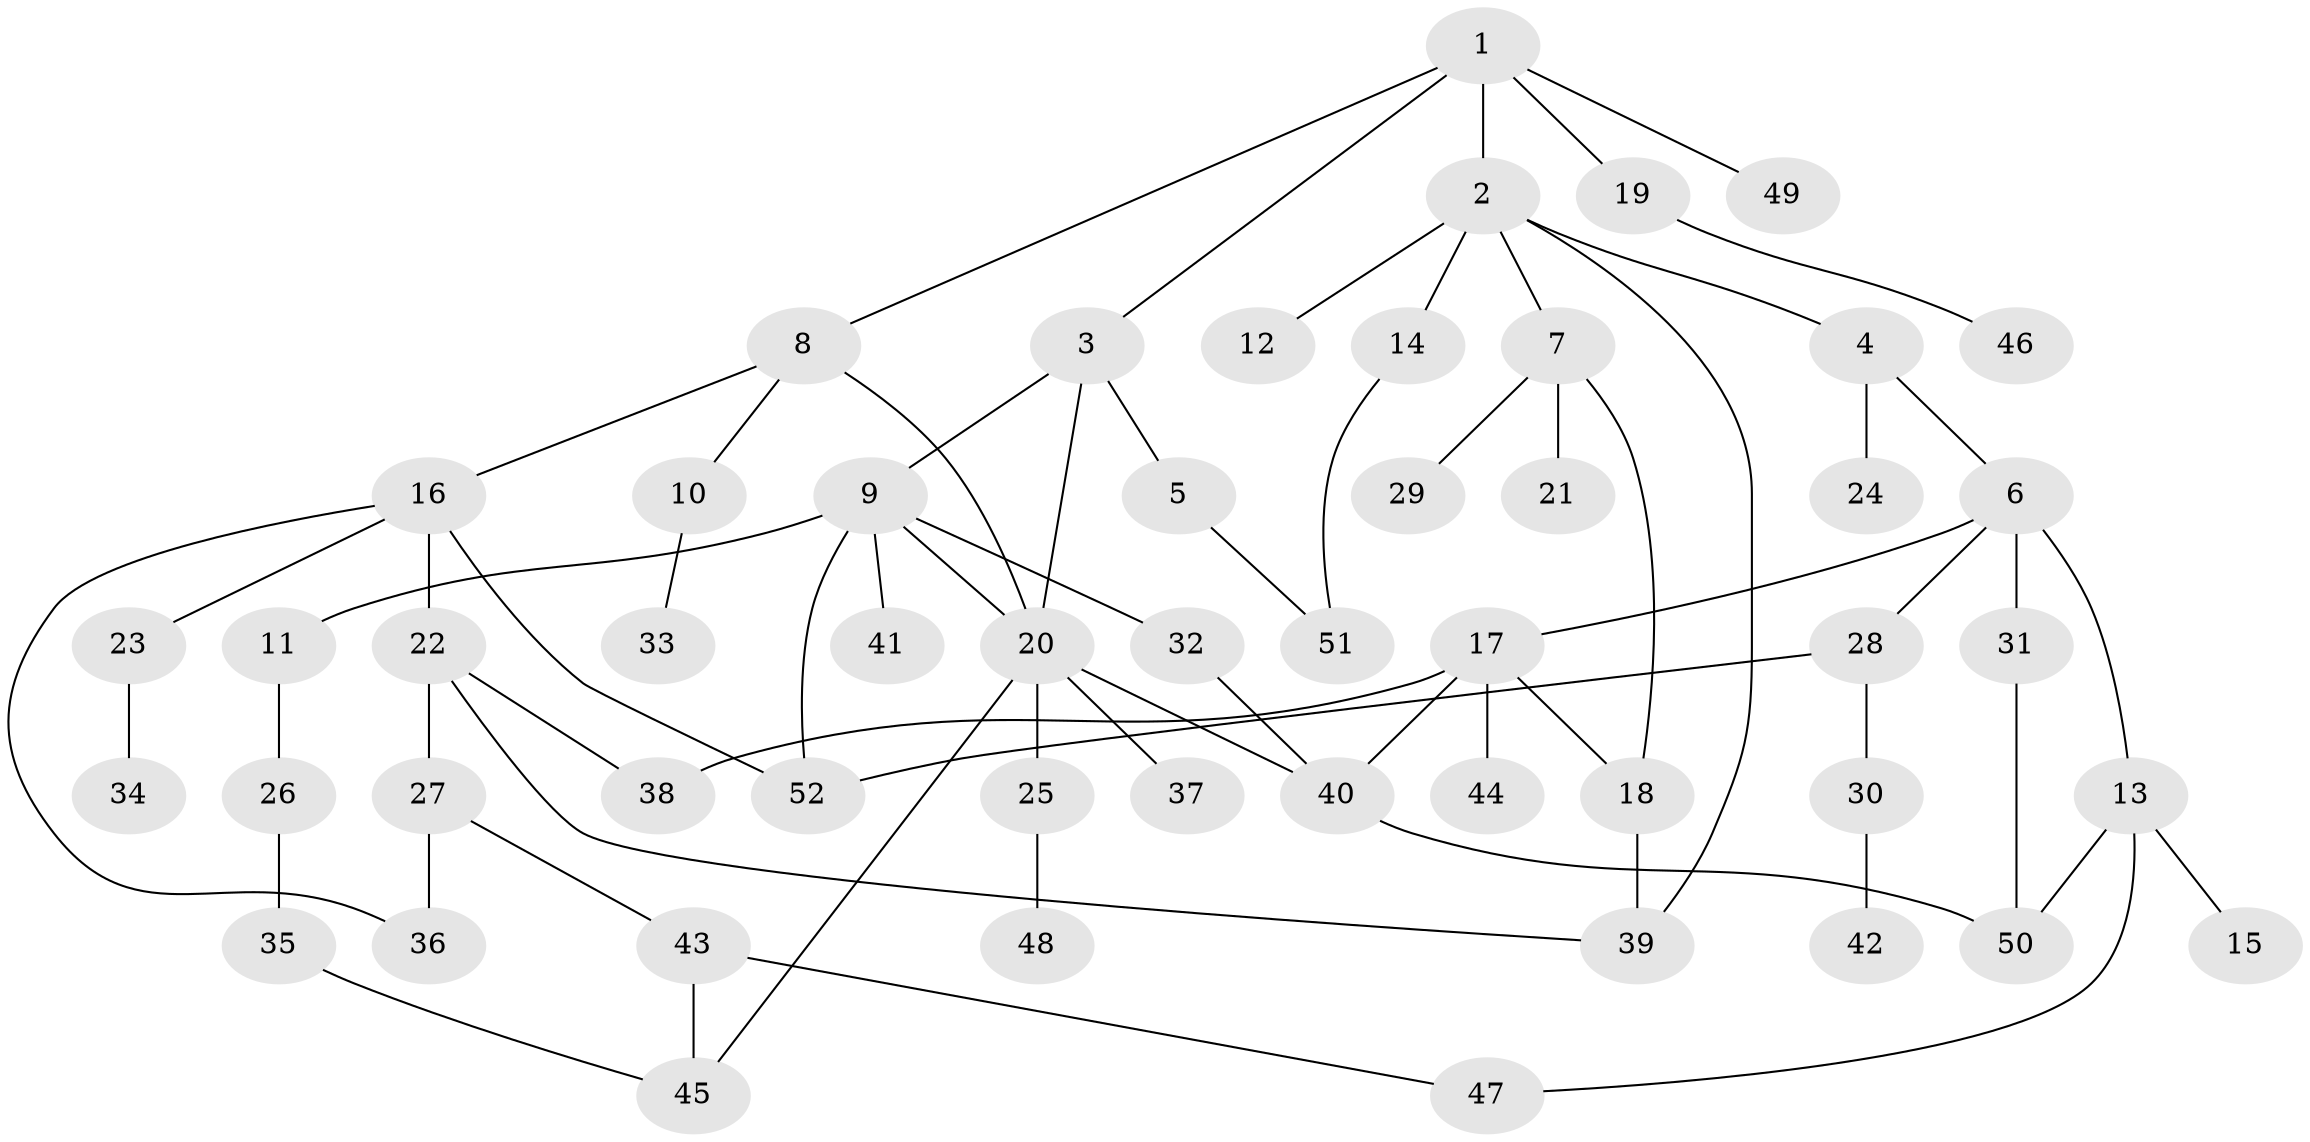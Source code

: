 // Generated by graph-tools (version 1.1) at 2025/49/03/09/25 03:49:21]
// undirected, 52 vertices, 68 edges
graph export_dot {
graph [start="1"]
  node [color=gray90,style=filled];
  1;
  2;
  3;
  4;
  5;
  6;
  7;
  8;
  9;
  10;
  11;
  12;
  13;
  14;
  15;
  16;
  17;
  18;
  19;
  20;
  21;
  22;
  23;
  24;
  25;
  26;
  27;
  28;
  29;
  30;
  31;
  32;
  33;
  34;
  35;
  36;
  37;
  38;
  39;
  40;
  41;
  42;
  43;
  44;
  45;
  46;
  47;
  48;
  49;
  50;
  51;
  52;
  1 -- 2;
  1 -- 3;
  1 -- 8;
  1 -- 19;
  1 -- 49;
  2 -- 4;
  2 -- 7;
  2 -- 12;
  2 -- 14;
  2 -- 39;
  3 -- 5;
  3 -- 9;
  3 -- 20;
  4 -- 6;
  4 -- 24;
  5 -- 51;
  6 -- 13;
  6 -- 17;
  6 -- 28;
  6 -- 31;
  7 -- 18;
  7 -- 21;
  7 -- 29;
  8 -- 10;
  8 -- 16;
  8 -- 20;
  9 -- 11;
  9 -- 20;
  9 -- 32;
  9 -- 41;
  9 -- 52;
  10 -- 33;
  11 -- 26;
  13 -- 15;
  13 -- 50;
  13 -- 47;
  14 -- 51;
  16 -- 22;
  16 -- 23;
  16 -- 36;
  16 -- 52;
  17 -- 38;
  17 -- 40;
  17 -- 44;
  17 -- 18;
  18 -- 39;
  19 -- 46;
  20 -- 25;
  20 -- 37;
  20 -- 45;
  20 -- 40;
  22 -- 27;
  22 -- 39;
  22 -- 38;
  23 -- 34;
  25 -- 48;
  26 -- 35;
  27 -- 43;
  27 -- 36;
  28 -- 30;
  28 -- 52;
  30 -- 42;
  31 -- 50;
  32 -- 40;
  35 -- 45;
  40 -- 50;
  43 -- 45;
  43 -- 47;
}
